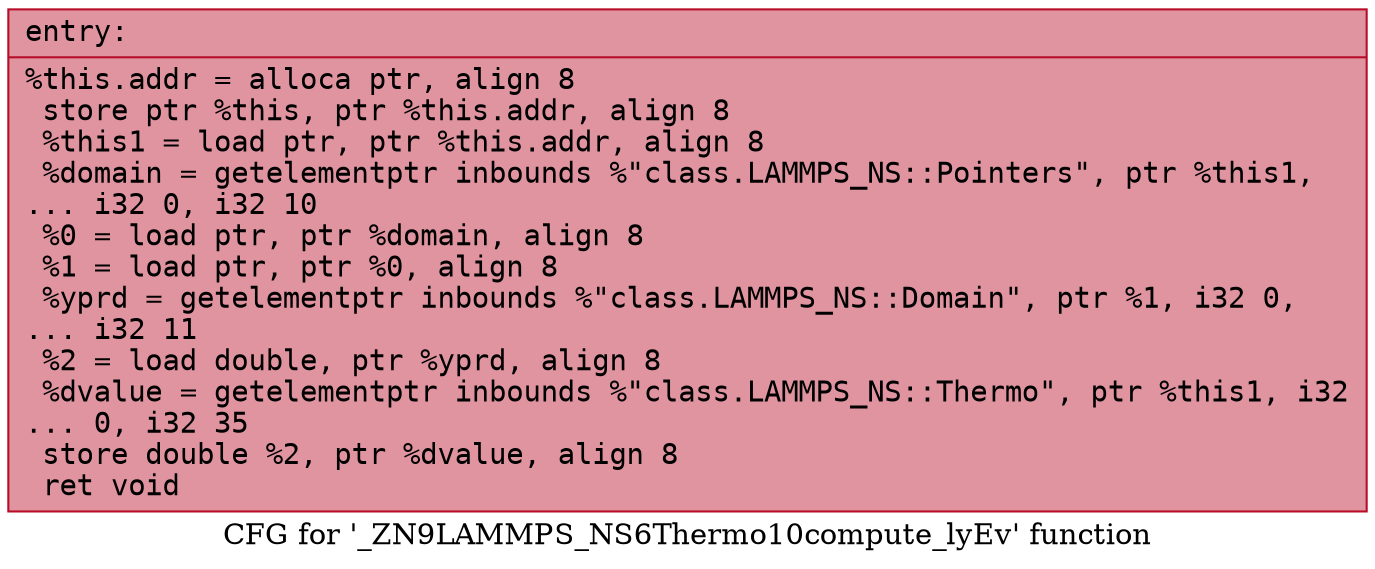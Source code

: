 digraph "CFG for '_ZN9LAMMPS_NS6Thermo10compute_lyEv' function" {
	label="CFG for '_ZN9LAMMPS_NS6Thermo10compute_lyEv' function";

	Node0x55bd404f2ed0 [shape=record,color="#b70d28ff", style=filled, fillcolor="#b70d2870" fontname="Courier",label="{entry:\l|  %this.addr = alloca ptr, align 8\l  store ptr %this, ptr %this.addr, align 8\l  %this1 = load ptr, ptr %this.addr, align 8\l  %domain = getelementptr inbounds %\"class.LAMMPS_NS::Pointers\", ptr %this1,\l... i32 0, i32 10\l  %0 = load ptr, ptr %domain, align 8\l  %1 = load ptr, ptr %0, align 8\l  %yprd = getelementptr inbounds %\"class.LAMMPS_NS::Domain\", ptr %1, i32 0,\l... i32 11\l  %2 = load double, ptr %yprd, align 8\l  %dvalue = getelementptr inbounds %\"class.LAMMPS_NS::Thermo\", ptr %this1, i32\l... 0, i32 35\l  store double %2, ptr %dvalue, align 8\l  ret void\l}"];
}
